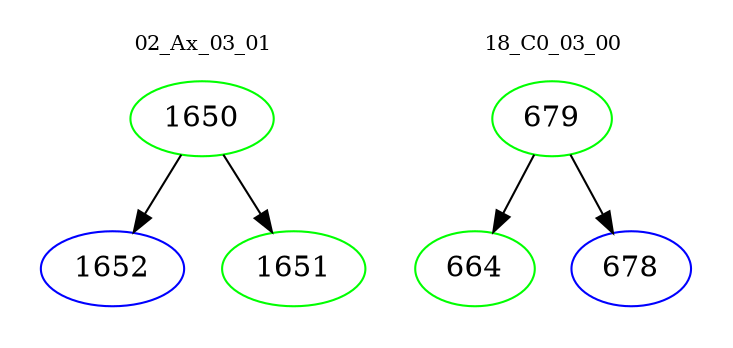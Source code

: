 digraph{
subgraph cluster_0 {
color = white
label = "02_Ax_03_01";
fontsize=10;
T0_1650 [label="1650", color="green"]
T0_1650 -> T0_1652 [color="black"]
T0_1652 [label="1652", color="blue"]
T0_1650 -> T0_1651 [color="black"]
T0_1651 [label="1651", color="green"]
}
subgraph cluster_1 {
color = white
label = "18_C0_03_00";
fontsize=10;
T1_679 [label="679", color="green"]
T1_679 -> T1_664 [color="black"]
T1_664 [label="664", color="green"]
T1_679 -> T1_678 [color="black"]
T1_678 [label="678", color="blue"]
}
}
